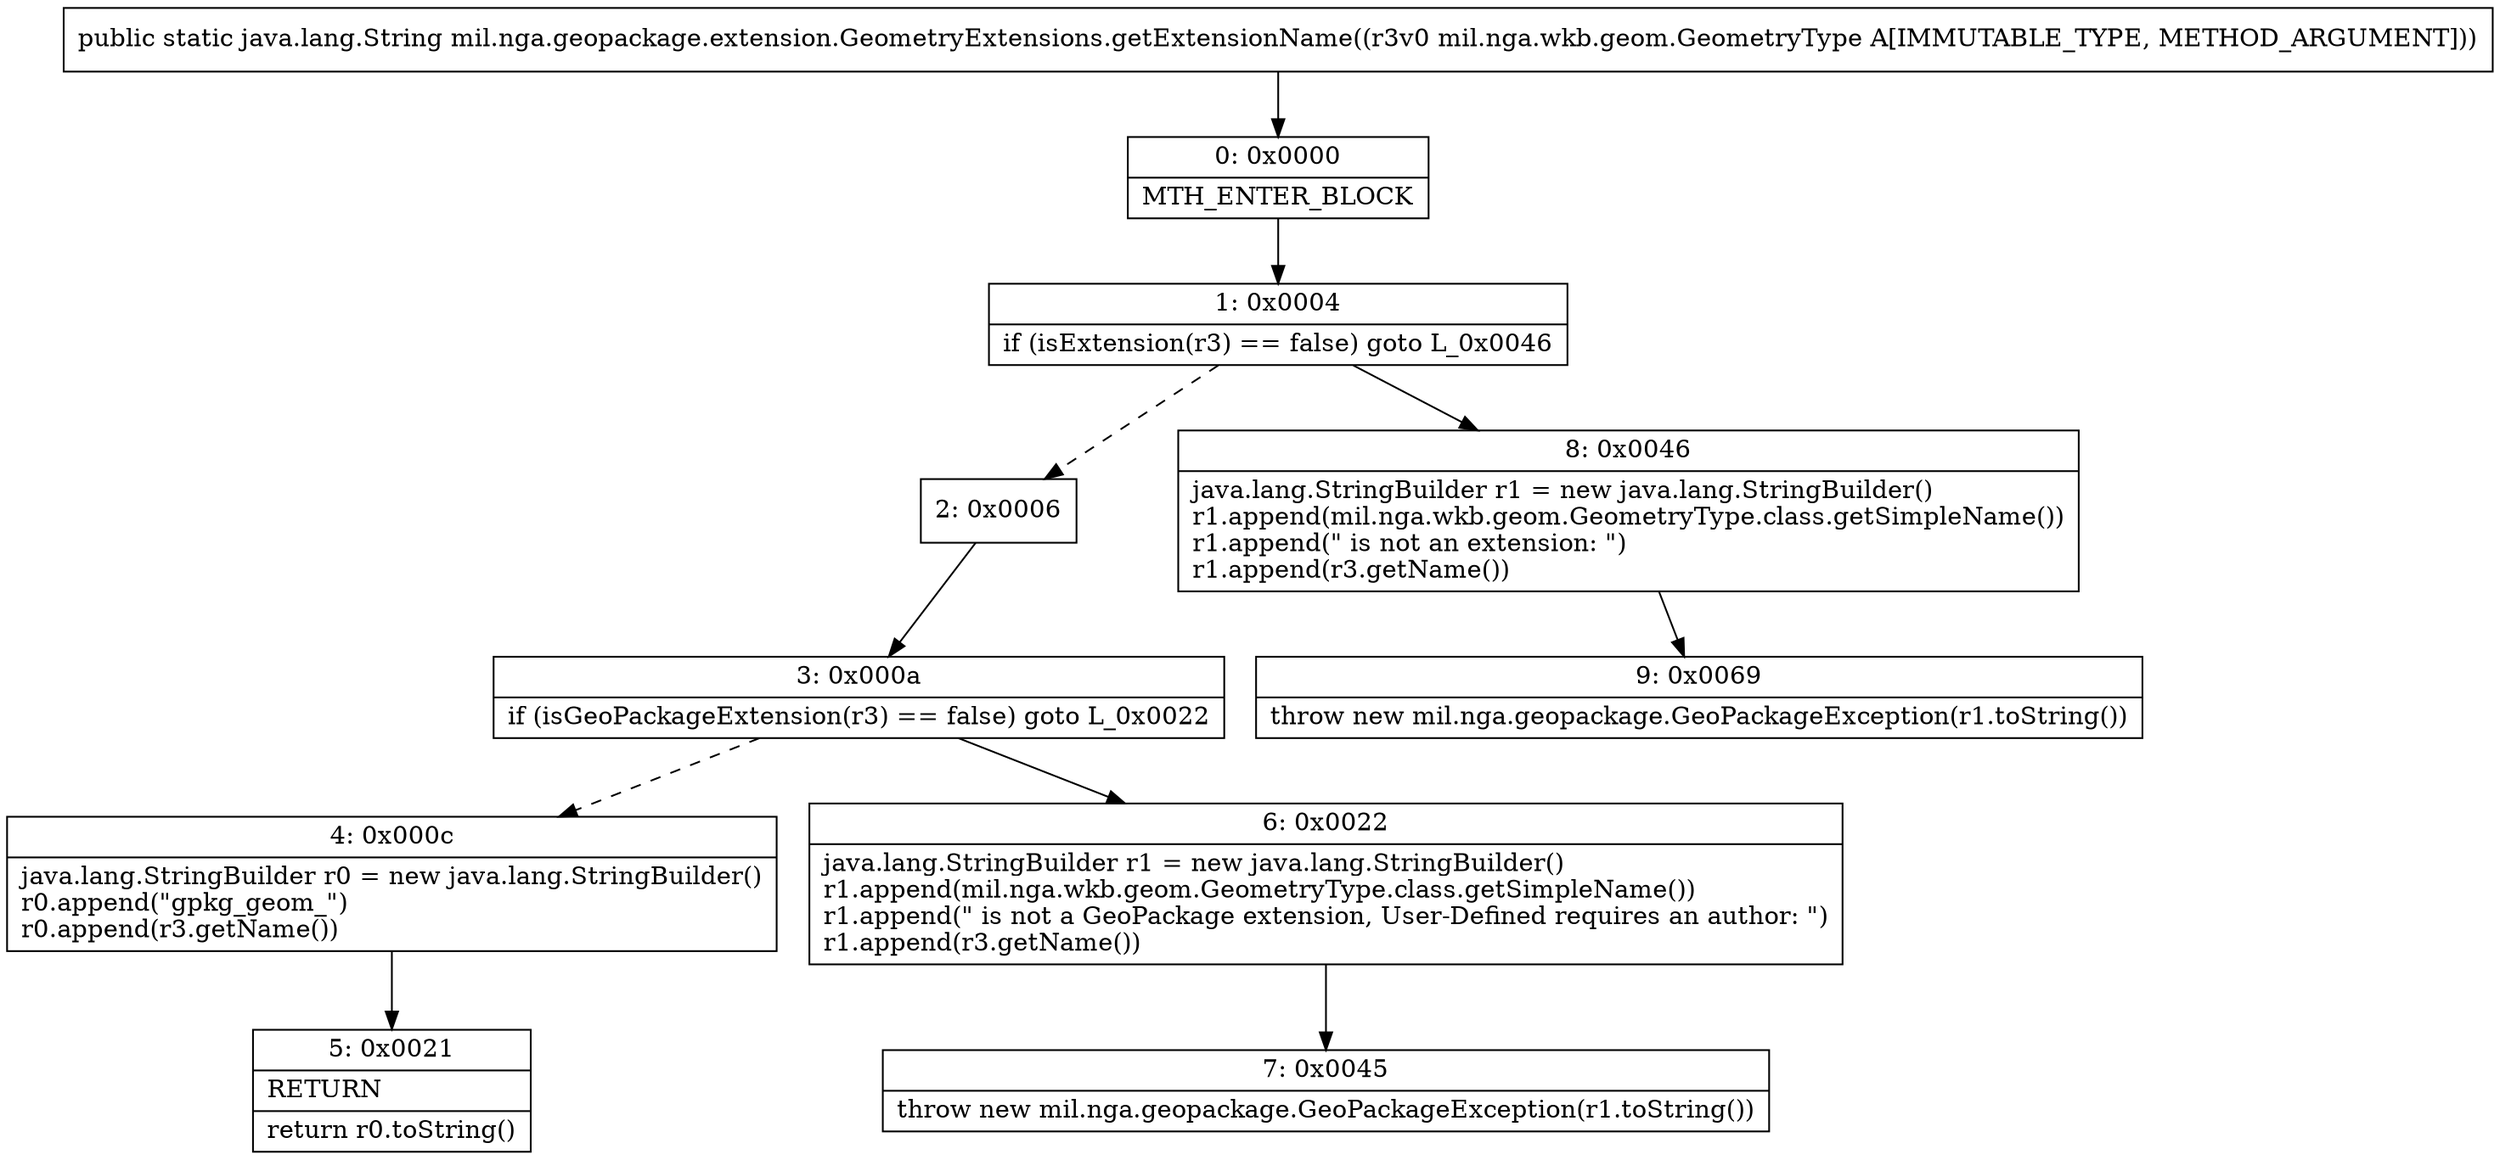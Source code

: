 digraph "CFG formil.nga.geopackage.extension.GeometryExtensions.getExtensionName(Lmil\/nga\/wkb\/geom\/GeometryType;)Ljava\/lang\/String;" {
Node_0 [shape=record,label="{0\:\ 0x0000|MTH_ENTER_BLOCK\l}"];
Node_1 [shape=record,label="{1\:\ 0x0004|if (isExtension(r3) == false) goto L_0x0046\l}"];
Node_2 [shape=record,label="{2\:\ 0x0006}"];
Node_3 [shape=record,label="{3\:\ 0x000a|if (isGeoPackageExtension(r3) == false) goto L_0x0022\l}"];
Node_4 [shape=record,label="{4\:\ 0x000c|java.lang.StringBuilder r0 = new java.lang.StringBuilder()\lr0.append(\"gpkg_geom_\")\lr0.append(r3.getName())\l}"];
Node_5 [shape=record,label="{5\:\ 0x0021|RETURN\l|return r0.toString()\l}"];
Node_6 [shape=record,label="{6\:\ 0x0022|java.lang.StringBuilder r1 = new java.lang.StringBuilder()\lr1.append(mil.nga.wkb.geom.GeometryType.class.getSimpleName())\lr1.append(\" is not a GeoPackage extension, User\-Defined requires an author: \")\lr1.append(r3.getName())\l}"];
Node_7 [shape=record,label="{7\:\ 0x0045|throw new mil.nga.geopackage.GeoPackageException(r1.toString())\l}"];
Node_8 [shape=record,label="{8\:\ 0x0046|java.lang.StringBuilder r1 = new java.lang.StringBuilder()\lr1.append(mil.nga.wkb.geom.GeometryType.class.getSimpleName())\lr1.append(\" is not an extension: \")\lr1.append(r3.getName())\l}"];
Node_9 [shape=record,label="{9\:\ 0x0069|throw new mil.nga.geopackage.GeoPackageException(r1.toString())\l}"];
MethodNode[shape=record,label="{public static java.lang.String mil.nga.geopackage.extension.GeometryExtensions.getExtensionName((r3v0 mil.nga.wkb.geom.GeometryType A[IMMUTABLE_TYPE, METHOD_ARGUMENT])) }"];
MethodNode -> Node_0;
Node_0 -> Node_1;
Node_1 -> Node_2[style=dashed];
Node_1 -> Node_8;
Node_2 -> Node_3;
Node_3 -> Node_4[style=dashed];
Node_3 -> Node_6;
Node_4 -> Node_5;
Node_6 -> Node_7;
Node_8 -> Node_9;
}

